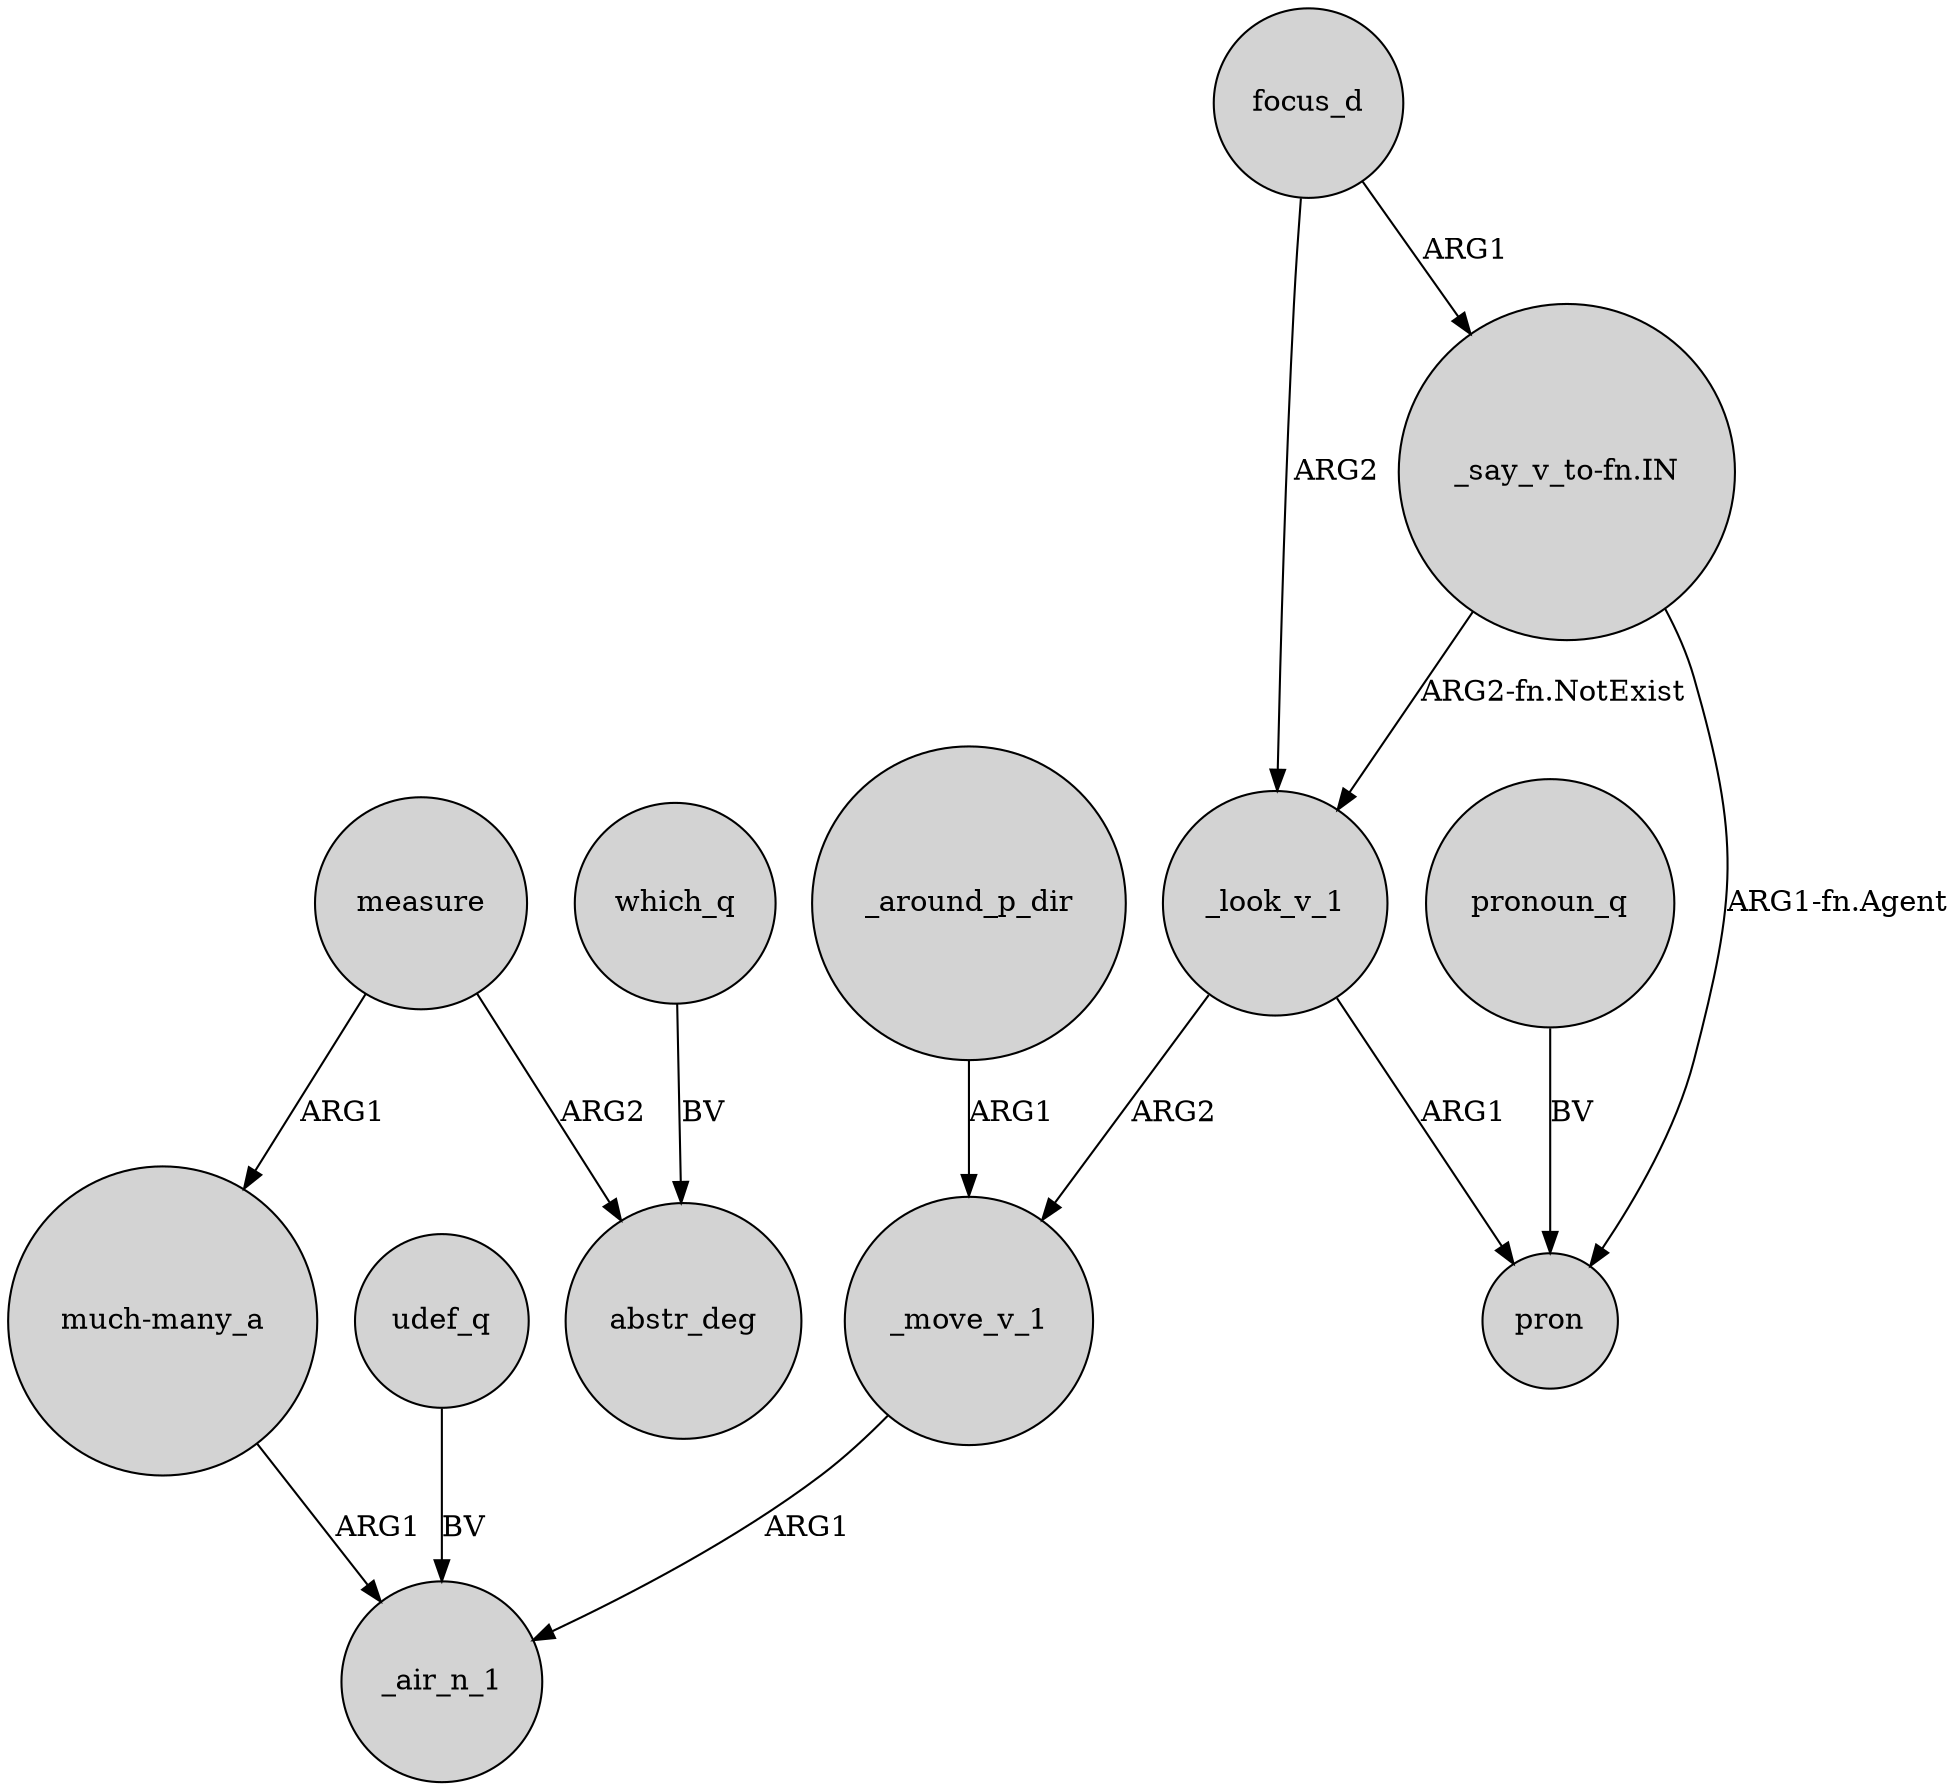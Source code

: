 digraph {
	node [shape=circle style=filled]
	_around_p_dir -> _move_v_1 [label=ARG1]
	udef_q -> _air_n_1 [label=BV]
	measure -> abstr_deg [label=ARG2]
	_look_v_1 -> _move_v_1 [label=ARG2]
	focus_d -> _look_v_1 [label=ARG2]
	measure -> "much-many_a" [label=ARG1]
	_move_v_1 -> _air_n_1 [label=ARG1]
	which_q -> abstr_deg [label=BV]
	_look_v_1 -> pron [label=ARG1]
	"_say_v_to-fn.IN" -> _look_v_1 [label="ARG2-fn.NotExist"]
	"much-many_a" -> _air_n_1 [label=ARG1]
	focus_d -> "_say_v_to-fn.IN" [label=ARG1]
	"_say_v_to-fn.IN" -> pron [label="ARG1-fn.Agent"]
	pronoun_q -> pron [label=BV]
}
